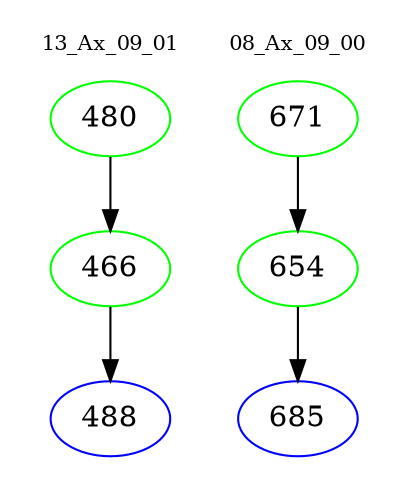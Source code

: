 digraph{
subgraph cluster_0 {
color = white
label = "13_Ax_09_01";
fontsize=10;
T0_480 [label="480", color="green"]
T0_480 -> T0_466 [color="black"]
T0_466 [label="466", color="green"]
T0_466 -> T0_488 [color="black"]
T0_488 [label="488", color="blue"]
}
subgraph cluster_1 {
color = white
label = "08_Ax_09_00";
fontsize=10;
T1_671 [label="671", color="green"]
T1_671 -> T1_654 [color="black"]
T1_654 [label="654", color="green"]
T1_654 -> T1_685 [color="black"]
T1_685 [label="685", color="blue"]
}
}
